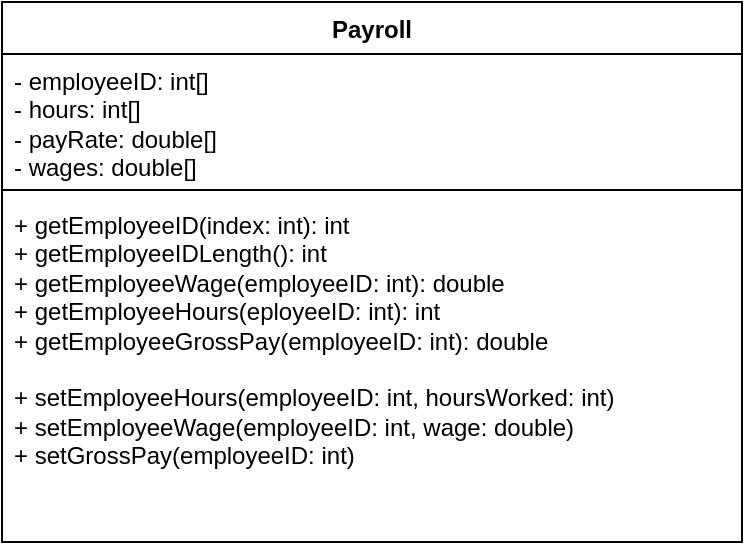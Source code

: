 <mxfile version="24.6.5" type="github">
  <diagram name="Page-1" id="35ZLZ_sFQuxcxLtexmRZ">
    <mxGraphModel dx="351" dy="678" grid="1" gridSize="10" guides="1" tooltips="1" connect="1" arrows="1" fold="1" page="0" pageScale="1" pageWidth="827" pageHeight="1169" math="0" shadow="0">
      <root>
        <mxCell id="0" />
        <mxCell id="1" parent="0" />
        <mxCell id="HLrQwmdhktpu1qKYuhY9-1" value="&lt;div&gt;Payroll&lt;/div&gt;" style="swimlane;fontStyle=1;align=center;verticalAlign=top;childLayout=stackLayout;horizontal=1;startSize=26;horizontalStack=0;resizeParent=1;resizeParentMax=0;resizeLast=0;collapsible=1;marginBottom=0;whiteSpace=wrap;html=1;" vertex="1" parent="1">
          <mxGeometry x="120" y="240" width="370" height="270" as="geometry" />
        </mxCell>
        <mxCell id="HLrQwmdhktpu1qKYuhY9-2" value="&lt;div&gt;- employeeID: int[]&lt;/div&gt;&lt;div&gt;- hours: int[]&lt;/div&gt;&lt;div&gt;- payRate: double[]&lt;br&gt;&lt;/div&gt;&lt;div&gt;- wages: double[]&lt;br&gt;&lt;/div&gt;" style="text;strokeColor=none;fillColor=none;align=left;verticalAlign=top;spacingLeft=4;spacingRight=4;overflow=hidden;rotatable=0;points=[[0,0.5],[1,0.5]];portConstraint=eastwest;whiteSpace=wrap;html=1;" vertex="1" parent="HLrQwmdhktpu1qKYuhY9-1">
          <mxGeometry y="26" width="370" height="64" as="geometry" />
        </mxCell>
        <mxCell id="HLrQwmdhktpu1qKYuhY9-3" value="" style="line;strokeWidth=1;fillColor=none;align=left;verticalAlign=middle;spacingTop=-1;spacingLeft=3;spacingRight=3;rotatable=0;labelPosition=right;points=[];portConstraint=eastwest;strokeColor=inherit;" vertex="1" parent="HLrQwmdhktpu1qKYuhY9-1">
          <mxGeometry y="90" width="370" height="8" as="geometry" />
        </mxCell>
        <mxCell id="HLrQwmdhktpu1qKYuhY9-4" value="&lt;div&gt;+ getEmployeeID(index: int): int&lt;/div&gt;&lt;div&gt;+ getEmployeeIDLength(): int&lt;/div&gt;&lt;div&gt;+ getEmployeeWage(employeeID: int): double&lt;br&gt;&lt;/div&gt;&lt;div&gt;+ getEmployeeHours(eployeeID: int): int&lt;/div&gt;&lt;div&gt;+ getEmployeeGrossPay(employeeID: int): double&lt;br&gt;&lt;/div&gt;&lt;div&gt;&lt;br&gt;&lt;/div&gt;&lt;div&gt;+ setEmployeeHours(employeeID: int, hoursWorked: int)&lt;/div&gt;&lt;div&gt;+ setEmployeeWage(employeeID: int, wage: double)&lt;/div&gt;&lt;div&gt;+ setGrossPay(employeeID: int)&lt;br&gt;&lt;/div&gt;" style="text;strokeColor=none;fillColor=none;align=left;verticalAlign=top;spacingLeft=4;spacingRight=4;overflow=hidden;rotatable=0;points=[[0,0.5],[1,0.5]];portConstraint=eastwest;whiteSpace=wrap;html=1;" vertex="1" parent="HLrQwmdhktpu1qKYuhY9-1">
          <mxGeometry y="98" width="370" height="172" as="geometry" />
        </mxCell>
      </root>
    </mxGraphModel>
  </diagram>
</mxfile>
